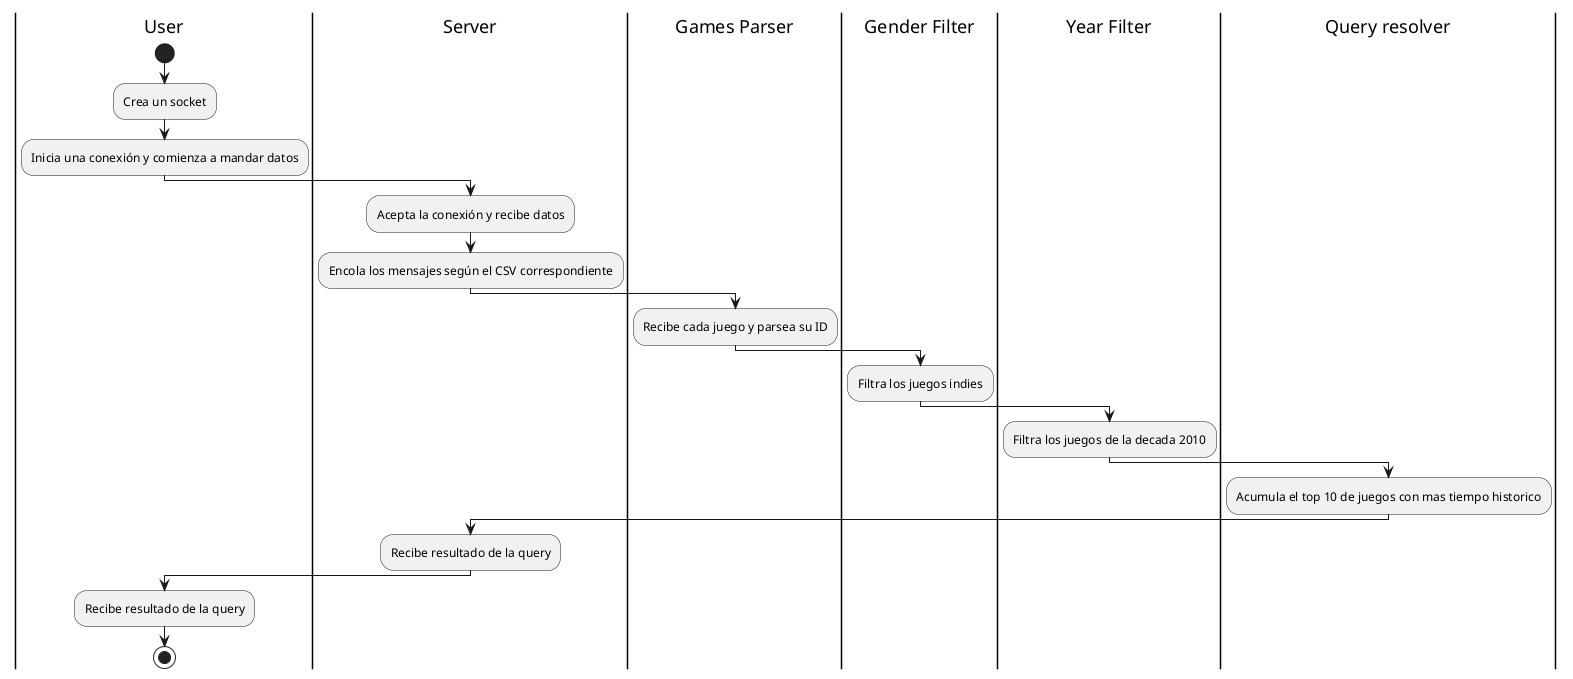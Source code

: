 @startuml
|User|
start
:Crea un socket;
:Inicia una conexión y comienza a mandar datos;

|Server|
:Acepta la conexión y recibe datos;
:Encola los mensajes según el CSV correspondiente;
   |Games Parser|
   :Recibe cada juego y parsea su ID;
   |Gender Filter|
   :Filtra los juegos indies;
   |Year Filter|
   :Filtra los juegos de la decada 2010;
   |Query resolver|
   :Acumula el top 10 de juegos con mas tiempo historico;
   |Server|
   :Recibe resultado de la query;
   |User|
   :Recibe resultado de la query;
Stop
@enduml